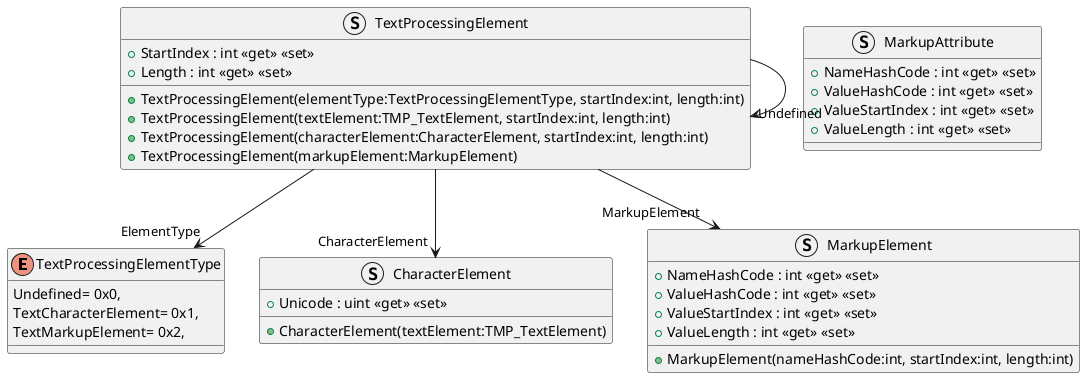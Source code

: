 @startuml
enum TextProcessingElementType {
    Undefined= 0x0,
    TextCharacterElement= 0x1,
    TextMarkupElement= 0x2,
}
struct CharacterElement {
    + Unicode : uint <<get>> <<set>>
    + CharacterElement(textElement:TMP_TextElement)
}
struct MarkupAttribute {
    + NameHashCode : int <<get>> <<set>>
    + ValueHashCode : int <<get>> <<set>>
    + ValueStartIndex : int <<get>> <<set>>
    + ValueLength : int <<get>> <<set>>
}
struct MarkupElement {
    + NameHashCode : int <<get>> <<set>>
    + ValueHashCode : int <<get>> <<set>>
    + ValueStartIndex : int <<get>> <<set>>
    + ValueLength : int <<get>> <<set>>
    + MarkupElement(nameHashCode:int, startIndex:int, length:int)
}
struct TextProcessingElement {
    + StartIndex : int <<get>> <<set>>
    + Length : int <<get>> <<set>>
    + TextProcessingElement(elementType:TextProcessingElementType, startIndex:int, length:int)
    + TextProcessingElement(textElement:TMP_TextElement, startIndex:int, length:int)
    + TextProcessingElement(characterElement:CharacterElement, startIndex:int, length:int)
    + TextProcessingElement(markupElement:MarkupElement)
}
TextProcessingElement --> "ElementType" TextProcessingElementType
TextProcessingElement --> "CharacterElement" CharacterElement
TextProcessingElement --> "MarkupElement" MarkupElement
TextProcessingElement --> "Undefined" TextProcessingElement
@enduml
